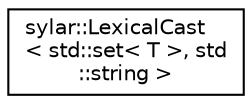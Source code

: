 digraph "类继承关系图"
{
 // LATEX_PDF_SIZE
  edge [fontname="Helvetica",fontsize="10",labelfontname="Helvetica",labelfontsize="10"];
  node [fontname="Helvetica",fontsize="10",shape=record];
  rankdir="LR";
  Node0 [label="sylar::LexicalCast\l\< std::set\< T \>, std\l::string \>",height=0.2,width=0.4,color="black", fillcolor="white", style="filled",URL="$classsylar_1_1LexicalCast_3_01std_1_1set_3_01T_01_4_00_01std_1_1string_01_4.html",tooltip="类型转换模板类片特化(std::set<T> 转换成 YAML String)"];
}
